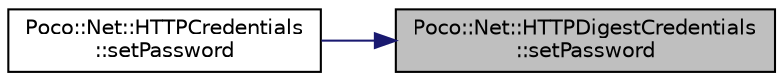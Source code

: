 digraph "Poco::Net::HTTPDigestCredentials::setPassword"
{
 // LATEX_PDF_SIZE
  edge [fontname="Helvetica",fontsize="10",labelfontname="Helvetica",labelfontsize="10"];
  node [fontname="Helvetica",fontsize="10",shape=record];
  rankdir="RL";
  Node1 [label="Poco::Net::HTTPDigestCredentials\l::setPassword",height=0.2,width=0.4,color="black", fillcolor="grey75", style="filled", fontcolor="black",tooltip="Returns the username."];
  Node1 -> Node2 [dir="back",color="midnightblue",fontsize="10",style="solid"];
  Node2 [label="Poco::Net::HTTPCredentials\l::setPassword",height=0.2,width=0.4,color="black", fillcolor="white", style="filled",URL="$classPoco_1_1Net_1_1HTTPCredentials.html#a3e5dbe32c1d365e16291c19d48f21a4a",tooltip="Returns the username."];
}
